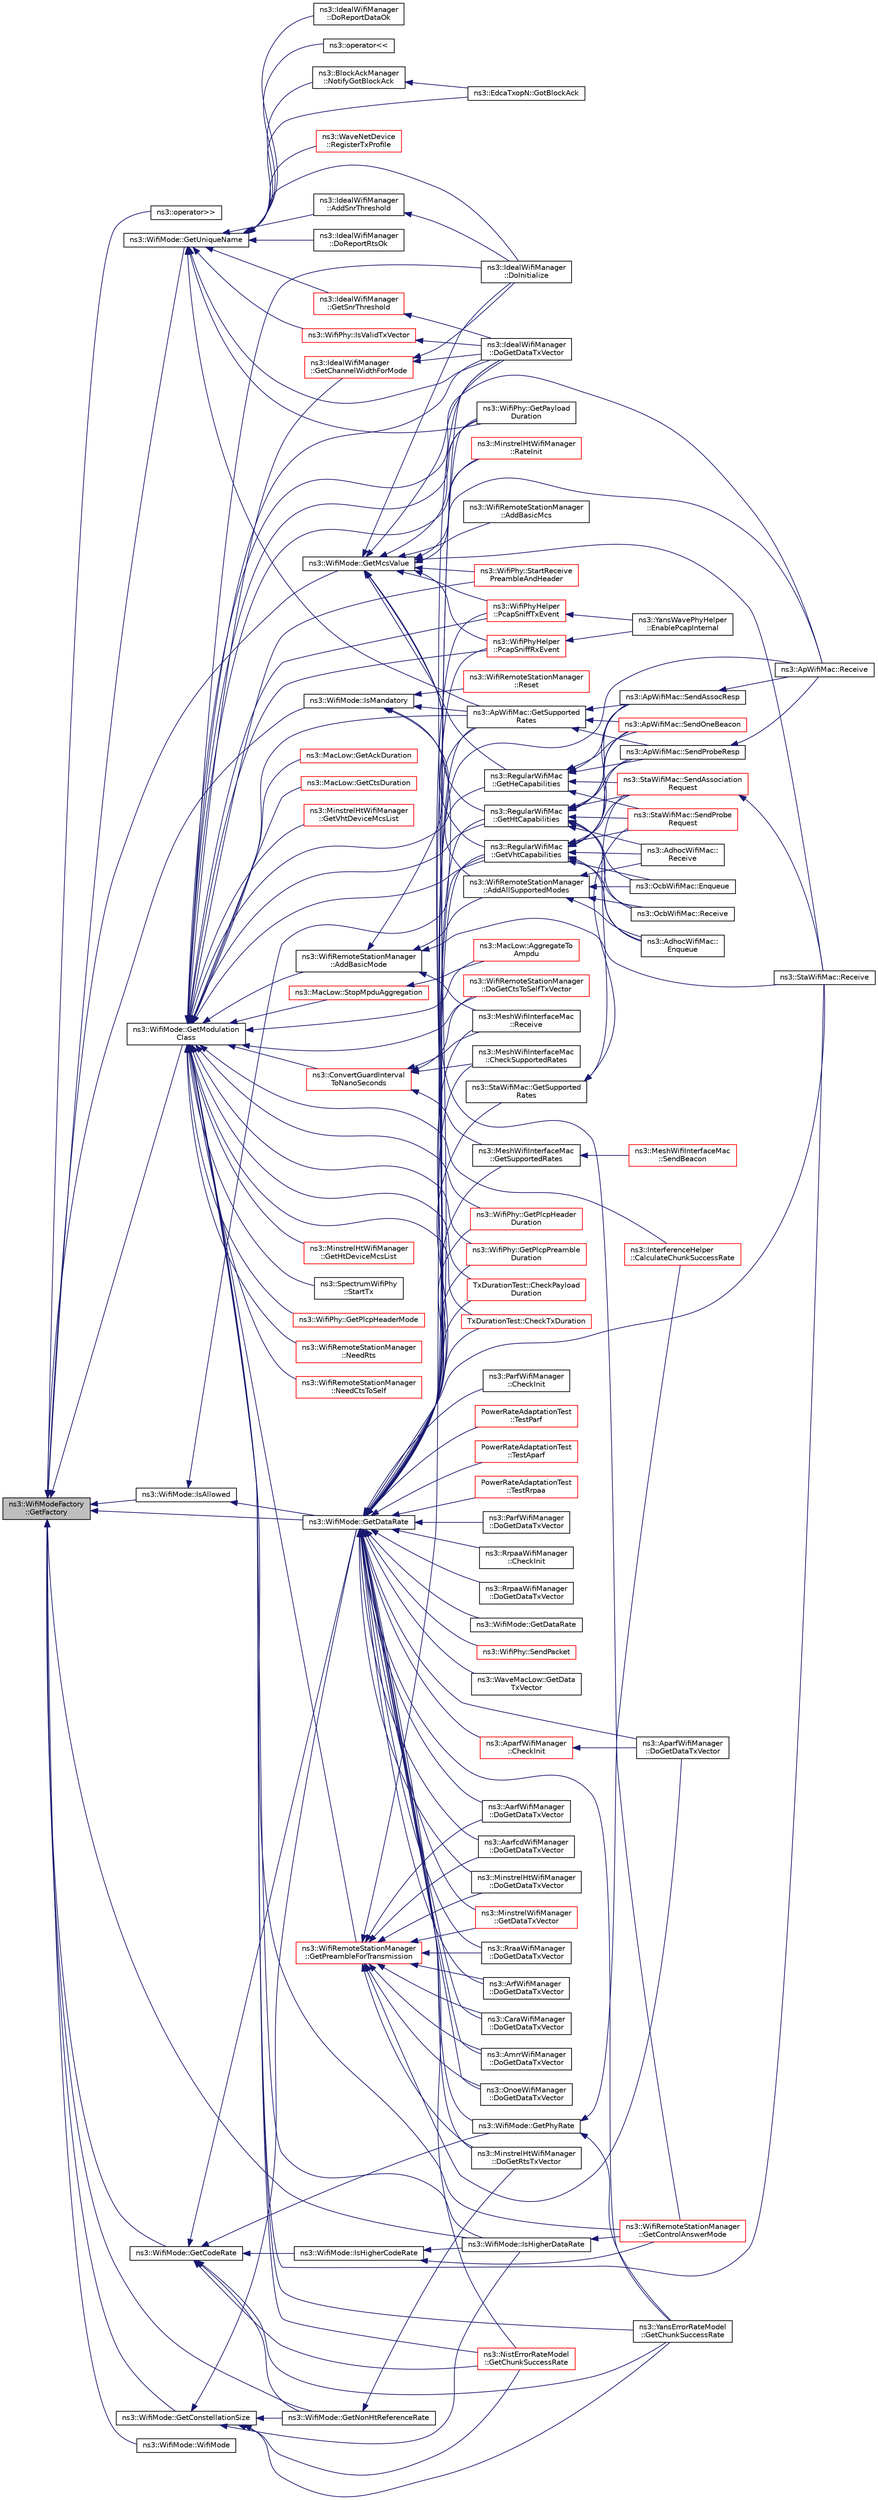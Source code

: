 digraph "ns3::WifiModeFactory::GetFactory"
{
  edge [fontname="Helvetica",fontsize="10",labelfontname="Helvetica",labelfontsize="10"];
  node [fontname="Helvetica",fontsize="10",shape=record];
  rankdir="LR";
  Node1 [label="ns3::WifiModeFactory\l::GetFactory",height=0.2,width=0.4,color="black", fillcolor="grey75", style="filled", fontcolor="black"];
  Node1 -> Node2 [dir="back",color="midnightblue",fontsize="10",style="solid"];
  Node2 [label="ns3::operator\>\>",height=0.2,width=0.4,color="black", fillcolor="white", style="filled",URL="$d7/d2e/namespacens3.html#ad5530945ff978ccc2497d99cd67e0588"];
  Node1 -> Node3 [dir="back",color="midnightblue",fontsize="10",style="solid"];
  Node3 [label="ns3::WifiMode::IsAllowed",height=0.2,width=0.4,color="black", fillcolor="white", style="filled",URL="$d5/d56/classns3_1_1WifiMode.html#a996eeb87ea67b483f0c1915780012e86"];
  Node3 -> Node4 [dir="back",color="midnightblue",fontsize="10",style="solid"];
  Node4 [label="ns3::RegularWifiMac\l::GetVhtCapabilities",height=0.2,width=0.4,color="black", fillcolor="white", style="filled",URL="$df/db9/classns3_1_1RegularWifiMac.html#ade487870f5663694d30a2dd6a7e614e8"];
  Node4 -> Node5 [dir="back",color="midnightblue",fontsize="10",style="solid"];
  Node5 [label="ns3::OcbWifiMac::Enqueue",height=0.2,width=0.4,color="black", fillcolor="white", style="filled",URL="$d0/dd1/classns3_1_1OcbWifiMac.html#a0e2d6d1c5841a46d5649a9b31cf9d51c"];
  Node4 -> Node6 [dir="back",color="midnightblue",fontsize="10",style="solid"];
  Node6 [label="ns3::OcbWifiMac::Receive",height=0.2,width=0.4,color="black", fillcolor="white", style="filled",URL="$d0/dd1/classns3_1_1OcbWifiMac.html#ad025b0fd981998bf3c527a9c4a719962"];
  Node4 -> Node7 [dir="back",color="midnightblue",fontsize="10",style="solid"];
  Node7 [label="ns3::AdhocWifiMac::\lEnqueue",height=0.2,width=0.4,color="black", fillcolor="white", style="filled",URL="$da/dec/classns3_1_1AdhocWifiMac.html#a743d39d87f61965d34d41292b0650b87"];
  Node4 -> Node8 [dir="back",color="midnightblue",fontsize="10",style="solid"];
  Node8 [label="ns3::AdhocWifiMac::\lReceive",height=0.2,width=0.4,color="black", fillcolor="white", style="filled",URL="$da/dec/classns3_1_1AdhocWifiMac.html#a5abc017d64f109b0599e9cc123cbfeb8"];
  Node4 -> Node9 [dir="back",color="midnightblue",fontsize="10",style="solid"];
  Node9 [label="ns3::ApWifiMac::SendProbeResp",height=0.2,width=0.4,color="black", fillcolor="white", style="filled",URL="$d0/d51/classns3_1_1ApWifiMac.html#a0a9fcbd87326c5c56644deb3504038df"];
  Node9 -> Node10 [dir="back",color="midnightblue",fontsize="10",style="solid"];
  Node10 [label="ns3::ApWifiMac::Receive",height=0.2,width=0.4,color="black", fillcolor="white", style="filled",URL="$d0/d51/classns3_1_1ApWifiMac.html#ab7e832f29bf91319e3ecdf0de7d5d598"];
  Node4 -> Node11 [dir="back",color="midnightblue",fontsize="10",style="solid"];
  Node11 [label="ns3::ApWifiMac::SendAssocResp",height=0.2,width=0.4,color="black", fillcolor="white", style="filled",URL="$d0/d51/classns3_1_1ApWifiMac.html#a0a36426da94f43b0a9136adf4e58f425"];
  Node11 -> Node10 [dir="back",color="midnightblue",fontsize="10",style="solid"];
  Node4 -> Node12 [dir="back",color="midnightblue",fontsize="10",style="solid"];
  Node12 [label="ns3::ApWifiMac::SendOneBeacon",height=0.2,width=0.4,color="red", fillcolor="white", style="filled",URL="$d0/d51/classns3_1_1ApWifiMac.html#a6c8cbc0fc95f3eaf4840d4ffcf78fac5"];
  Node4 -> Node13 [dir="back",color="midnightblue",fontsize="10",style="solid"];
  Node13 [label="ns3::StaWifiMac::SendProbe\lRequest",height=0.2,width=0.4,color="red", fillcolor="white", style="filled",URL="$de/dbf/classns3_1_1StaWifiMac.html#a2280584632094368d217112ceb2c4e44"];
  Node4 -> Node14 [dir="back",color="midnightblue",fontsize="10",style="solid"];
  Node14 [label="ns3::StaWifiMac::SendAssociation\lRequest",height=0.2,width=0.4,color="red", fillcolor="white", style="filled",URL="$de/dbf/classns3_1_1StaWifiMac.html#a2cc593da25f98afa856f249d02cb38e0"];
  Node14 -> Node15 [dir="back",color="midnightblue",fontsize="10",style="solid"];
  Node15 [label="ns3::StaWifiMac::Receive",height=0.2,width=0.4,color="black", fillcolor="white", style="filled",URL="$de/dbf/classns3_1_1StaWifiMac.html#ac11352c9502acc4b612224fc172c28f8"];
  Node3 -> Node16 [dir="back",color="midnightblue",fontsize="10",style="solid"];
  Node16 [label="ns3::WifiMode::GetDataRate",height=0.2,width=0.4,color="black", fillcolor="white", style="filled",URL="$d5/d56/classns3_1_1WifiMode.html#adcfbe150f69da720db23387f733b8a52"];
  Node16 -> Node17 [dir="back",color="midnightblue",fontsize="10",style="solid"];
  Node17 [label="ns3::MeshWifiInterfaceMac\l::GetSupportedRates",height=0.2,width=0.4,color="black", fillcolor="white", style="filled",URL="$d0/dd8/classns3_1_1MeshWifiInterfaceMac.html#a37557f1d320a7e81777212f4bad16839"];
  Node17 -> Node18 [dir="back",color="midnightblue",fontsize="10",style="solid"];
  Node18 [label="ns3::MeshWifiInterfaceMac\l::SendBeacon",height=0.2,width=0.4,color="red", fillcolor="white", style="filled",URL="$d0/dd8/classns3_1_1MeshWifiInterfaceMac.html#ad83362b1af946376ee349a8ea0c4d7ba",tooltip="Send beacon. "];
  Node16 -> Node19 [dir="back",color="midnightblue",fontsize="10",style="solid"];
  Node19 [label="ns3::MeshWifiInterfaceMac\l::CheckSupportedRates",height=0.2,width=0.4,color="black", fillcolor="white", style="filled",URL="$d0/dd8/classns3_1_1MeshWifiInterfaceMac.html#a2e9bcc69159f4845819b3d99e70083c5"];
  Node16 -> Node20 [dir="back",color="midnightblue",fontsize="10",style="solid"];
  Node20 [label="ns3::MeshWifiInterfaceMac\l::Receive",height=0.2,width=0.4,color="black", fillcolor="white", style="filled",URL="$d0/dd8/classns3_1_1MeshWifiInterfaceMac.html#a94acc69d8deb51faba4875f9df00b8c1",tooltip="Frame receive handler. "];
  Node16 -> Node21 [dir="back",color="midnightblue",fontsize="10",style="solid"];
  Node21 [label="ns3::WaveMacLow::GetData\lTxVector",height=0.2,width=0.4,color="black", fillcolor="white", style="filled",URL="$d8/da1/classns3_1_1WaveMacLow.html#a9f176c853a633679d23d71ac1d5aa908"];
  Node16 -> Node22 [dir="back",color="midnightblue",fontsize="10",style="solid"];
  Node22 [label="ns3::WifiPhyHelper\l::PcapSniffTxEvent",height=0.2,width=0.4,color="red", fillcolor="white", style="filled",URL="$d5/df8/classns3_1_1WifiPhyHelper.html#a24e075fa55e473c81f76a4178c0fcb25"];
  Node22 -> Node23 [dir="back",color="midnightblue",fontsize="10",style="solid"];
  Node23 [label="ns3::YansWavePhyHelper\l::EnablePcapInternal",height=0.2,width=0.4,color="black", fillcolor="white", style="filled",URL="$da/d63/classns3_1_1YansWavePhyHelper.html#a6bcc70f08dc2e44676089f334c4345b0",tooltip="Enable pcap output the indicated net device. "];
  Node16 -> Node24 [dir="back",color="midnightblue",fontsize="10",style="solid"];
  Node24 [label="ns3::WifiPhyHelper\l::PcapSniffRxEvent",height=0.2,width=0.4,color="red", fillcolor="white", style="filled",URL="$d5/df8/classns3_1_1WifiPhyHelper.html#ac5da2b1210868b0ae050e3adc54a9d2f"];
  Node24 -> Node23 [dir="back",color="midnightblue",fontsize="10",style="solid"];
  Node16 -> Node25 [dir="back",color="midnightblue",fontsize="10",style="solid"];
  Node25 [label="ns3::AarfWifiManager\l::DoGetDataTxVector",height=0.2,width=0.4,color="black", fillcolor="white", style="filled",URL="$d7/d63/classns3_1_1AarfWifiManager.html#a408d8be07102ba41125c839b01e8a7ee"];
  Node16 -> Node26 [dir="back",color="midnightblue",fontsize="10",style="solid"];
  Node26 [label="ns3::AarfcdWifiManager\l::DoGetDataTxVector",height=0.2,width=0.4,color="black", fillcolor="white", style="filled",URL="$de/d61/classns3_1_1AarfcdWifiManager.html#ab9bfc915e2a36ee071995eb0247b1599"];
  Node16 -> Node27 [dir="back",color="midnightblue",fontsize="10",style="solid"];
  Node27 [label="ns3::AmrrWifiManager\l::DoGetDataTxVector",height=0.2,width=0.4,color="black", fillcolor="white", style="filled",URL="$d1/d45/classns3_1_1AmrrWifiManager.html#ad18cc0aa1f6f6472e9e5ac2563b85e4c"];
  Node16 -> Node28 [dir="back",color="midnightblue",fontsize="10",style="solid"];
  Node28 [label="ns3::ApWifiMac::GetSupported\lRates",height=0.2,width=0.4,color="black", fillcolor="white", style="filled",URL="$d0/d51/classns3_1_1ApWifiMac.html#a3d1278fa6624859d50b4ed984125de30"];
  Node28 -> Node9 [dir="back",color="midnightblue",fontsize="10",style="solid"];
  Node28 -> Node11 [dir="back",color="midnightblue",fontsize="10",style="solid"];
  Node28 -> Node12 [dir="back",color="midnightblue",fontsize="10",style="solid"];
  Node16 -> Node10 [dir="back",color="midnightblue",fontsize="10",style="solid"];
  Node16 -> Node29 [dir="back",color="midnightblue",fontsize="10",style="solid"];
  Node29 [label="ns3::AparfWifiManager\l::CheckInit",height=0.2,width=0.4,color="red", fillcolor="white", style="filled",URL="$dc/d5c/classns3_1_1AparfWifiManager.html#a98a3fc4dfff3bcc1bc452dfed963576f"];
  Node29 -> Node30 [dir="back",color="midnightblue",fontsize="10",style="solid"];
  Node30 [label="ns3::AparfWifiManager\l::DoGetDataTxVector",height=0.2,width=0.4,color="black", fillcolor="white", style="filled",URL="$dc/d5c/classns3_1_1AparfWifiManager.html#a9be0935377c6c6052cc12407d17dafbd"];
  Node16 -> Node30 [dir="back",color="midnightblue",fontsize="10",style="solid"];
  Node16 -> Node31 [dir="back",color="midnightblue",fontsize="10",style="solid"];
  Node31 [label="ns3::ArfWifiManager\l::DoGetDataTxVector",height=0.2,width=0.4,color="black", fillcolor="white", style="filled",URL="$d8/d72/classns3_1_1ArfWifiManager.html#a6bd79d80cbb7f743aa1bece1e5c24584"];
  Node16 -> Node32 [dir="back",color="midnightblue",fontsize="10",style="solid"];
  Node32 [label="ns3::CaraWifiManager\l::DoGetDataTxVector",height=0.2,width=0.4,color="black", fillcolor="white", style="filled",URL="$d8/d78/classns3_1_1CaraWifiManager.html#a948e474fbc8dd16211dc6f6fcb6ef496"];
  Node16 -> Node33 [dir="back",color="midnightblue",fontsize="10",style="solid"];
  Node33 [label="ns3::IdealWifiManager\l::DoGetDataTxVector",height=0.2,width=0.4,color="black", fillcolor="white", style="filled",URL="$de/d5e/classns3_1_1IdealWifiManager.html#a2e7570eb1f5cbef1067cfb714e94218e"];
  Node16 -> Node34 [dir="back",color="midnightblue",fontsize="10",style="solid"];
  Node34 [label="ns3::MinstrelHtWifiManager\l::DoGetDataTxVector",height=0.2,width=0.4,color="black", fillcolor="white", style="filled",URL="$dd/d09/classns3_1_1MinstrelHtWifiManager.html#abc2436c9c8dabb7c78907f478e1bb8c7"];
  Node16 -> Node35 [dir="back",color="midnightblue",fontsize="10",style="solid"];
  Node35 [label="ns3::MinstrelHtWifiManager\l::DoGetRtsTxVector",height=0.2,width=0.4,color="black", fillcolor="white", style="filled",URL="$dd/d09/classns3_1_1MinstrelHtWifiManager.html#a8628d42b27a3bf5cbbd4ea0ec2a79307"];
  Node16 -> Node36 [dir="back",color="midnightblue",fontsize="10",style="solid"];
  Node36 [label="ns3::MinstrelWifiManager\l::GetDataTxVector",height=0.2,width=0.4,color="red", fillcolor="white", style="filled",URL="$dd/d45/classns3_1_1MinstrelWifiManager.html#afc42d002709fb4334ae5b164bfa07aa8"];
  Node16 -> Node37 [dir="back",color="midnightblue",fontsize="10",style="solid"];
  Node37 [label="ns3::NistErrorRateModel\l::GetChunkSuccessRate",height=0.2,width=0.4,color="red", fillcolor="white", style="filled",URL="$da/d01/classns3_1_1NistErrorRateModel.html#a2316a2c287485d7cc81198c90b246bc0"];
  Node16 -> Node38 [dir="back",color="midnightblue",fontsize="10",style="solid"];
  Node38 [label="ns3::OnoeWifiManager\l::DoGetDataTxVector",height=0.2,width=0.4,color="black", fillcolor="white", style="filled",URL="$d9/d36/classns3_1_1OnoeWifiManager.html#a58c4d341696639d4b0ea618275461da4"];
  Node16 -> Node39 [dir="back",color="midnightblue",fontsize="10",style="solid"];
  Node39 [label="ns3::ParfWifiManager\l::CheckInit",height=0.2,width=0.4,color="black", fillcolor="white", style="filled",URL="$d0/ddc/classns3_1_1ParfWifiManager.html#a2a7ea7d1accf1ce9056c91929db2e7eb"];
  Node16 -> Node40 [dir="back",color="midnightblue",fontsize="10",style="solid"];
  Node40 [label="ns3::ParfWifiManager\l::DoGetDataTxVector",height=0.2,width=0.4,color="black", fillcolor="white", style="filled",URL="$d0/ddc/classns3_1_1ParfWifiManager.html#a5a7cc006d12987077a3afc4edd76da86"];
  Node16 -> Node41 [dir="back",color="midnightblue",fontsize="10",style="solid"];
  Node41 [label="ns3::RegularWifiMac\l::GetHtCapabilities",height=0.2,width=0.4,color="black", fillcolor="white", style="filled",URL="$df/db9/classns3_1_1RegularWifiMac.html#ae2b0a52735a938a0f1ca233397ae2185"];
  Node41 -> Node5 [dir="back",color="midnightblue",fontsize="10",style="solid"];
  Node41 -> Node6 [dir="back",color="midnightblue",fontsize="10",style="solid"];
  Node41 -> Node7 [dir="back",color="midnightblue",fontsize="10",style="solid"];
  Node41 -> Node8 [dir="back",color="midnightblue",fontsize="10",style="solid"];
  Node41 -> Node9 [dir="back",color="midnightblue",fontsize="10",style="solid"];
  Node41 -> Node11 [dir="back",color="midnightblue",fontsize="10",style="solid"];
  Node41 -> Node12 [dir="back",color="midnightblue",fontsize="10",style="solid"];
  Node41 -> Node13 [dir="back",color="midnightblue",fontsize="10",style="solid"];
  Node41 -> Node14 [dir="back",color="midnightblue",fontsize="10",style="solid"];
  Node16 -> Node4 [dir="back",color="midnightblue",fontsize="10",style="solid"];
  Node16 -> Node42 [dir="back",color="midnightblue",fontsize="10",style="solid"];
  Node42 [label="ns3::RraaWifiManager\l::DoGetDataTxVector",height=0.2,width=0.4,color="black", fillcolor="white", style="filled",URL="$d4/dca/classns3_1_1RraaWifiManager.html#acc7f56a51e22431479e1d534ad7ece84"];
  Node16 -> Node43 [dir="back",color="midnightblue",fontsize="10",style="solid"];
  Node43 [label="ns3::RrpaaWifiManager\l::CheckInit",height=0.2,width=0.4,color="black", fillcolor="white", style="filled",URL="$d3/de6/classns3_1_1RrpaaWifiManager.html#a37fd1f9711566d9def5f31c966a89bb5"];
  Node16 -> Node44 [dir="back",color="midnightblue",fontsize="10",style="solid"];
  Node44 [label="ns3::RrpaaWifiManager\l::DoGetDataTxVector",height=0.2,width=0.4,color="black", fillcolor="white", style="filled",URL="$d3/de6/classns3_1_1RrpaaWifiManager.html#add26dac79b43d5c0114ba30e8cb29a9e"];
  Node16 -> Node15 [dir="back",color="midnightblue",fontsize="10",style="solid"];
  Node16 -> Node45 [dir="back",color="midnightblue",fontsize="10",style="solid"];
  Node45 [label="ns3::StaWifiMac::GetSupported\lRates",height=0.2,width=0.4,color="black", fillcolor="white", style="filled",URL="$de/dbf/classns3_1_1StaWifiMac.html#abe67dfa143223ed5237c4083bb474883"];
  Node45 -> Node13 [dir="back",color="midnightblue",fontsize="10",style="solid"];
  Node45 -> Node14 [dir="back",color="midnightblue",fontsize="10",style="solid"];
  Node16 -> Node46 [dir="back",color="midnightblue",fontsize="10",style="solid"];
  Node46 [label="ns3::WifiMode::GetPhyRate",height=0.2,width=0.4,color="black", fillcolor="white", style="filled",URL="$d5/d56/classns3_1_1WifiMode.html#aadbe7aaee8542a7e9b79a64f6960cde6"];
  Node46 -> Node47 [dir="back",color="midnightblue",fontsize="10",style="solid"];
  Node47 [label="ns3::InterferenceHelper\l::CalculateChunkSuccessRate",height=0.2,width=0.4,color="red", fillcolor="white", style="filled",URL="$dc/d0f/classns3_1_1InterferenceHelper.html#ab1c34c3f7ecef1e37ec778c0cf0e9cef"];
  Node46 -> Node48 [dir="back",color="midnightblue",fontsize="10",style="solid"];
  Node48 [label="ns3::YansErrorRateModel\l::GetChunkSuccessRate",height=0.2,width=0.4,color="black", fillcolor="white", style="filled",URL="$d2/dc1/classns3_1_1YansErrorRateModel.html#a9ee90c83f09b4a0a6d53e4df536beee1"];
  Node16 -> Node49 [dir="back",color="midnightblue",fontsize="10",style="solid"];
  Node49 [label="ns3::WifiMode::GetDataRate",height=0.2,width=0.4,color="black", fillcolor="white", style="filled",URL="$d5/d56/classns3_1_1WifiMode.html#a00239449d2103610d8bd06d60e33806f"];
  Node16 -> Node50 [dir="back",color="midnightblue",fontsize="10",style="solid"];
  Node50 [label="ns3::WifiPhy::GetPlcpHeader\lDuration",height=0.2,width=0.4,color="red", fillcolor="white", style="filled",URL="$d6/d5a/classns3_1_1WifiPhy.html#a0f9cfd8f26cb52a1e205391064ceb6ea"];
  Node16 -> Node51 [dir="back",color="midnightblue",fontsize="10",style="solid"];
  Node51 [label="ns3::WifiPhy::GetPlcpPreamble\lDuration",height=0.2,width=0.4,color="red", fillcolor="white", style="filled",URL="$d6/d5a/classns3_1_1WifiPhy.html#a46ecb9d93cc8b2085b70f3e0776cbd6f"];
  Node16 -> Node52 [dir="back",color="midnightblue",fontsize="10",style="solid"];
  Node52 [label="ns3::WifiPhy::GetPayload\lDuration",height=0.2,width=0.4,color="black", fillcolor="white", style="filled",URL="$d6/d5a/classns3_1_1WifiPhy.html#a7573ab7a26df41afb80a8c285cf290ee"];
  Node16 -> Node53 [dir="back",color="midnightblue",fontsize="10",style="solid"];
  Node53 [label="ns3::WifiPhy::SendPacket",height=0.2,width=0.4,color="red", fillcolor="white", style="filled",URL="$d6/d5a/classns3_1_1WifiPhy.html#a4caf22eb334a9caca21ec37d90a74ce2"];
  Node16 -> Node48 [dir="back",color="midnightblue",fontsize="10",style="solid"];
  Node16 -> Node54 [dir="back",color="midnightblue",fontsize="10",style="solid"];
  Node54 [label="PowerRateAdaptationTest\l::TestParf",height=0.2,width=0.4,color="red", fillcolor="white", style="filled",URL="$dd/d2b/classPowerRateAdaptationTest.html#a06db52c180644f3b961de054c41f2115",tooltip="Test parf function. "];
  Node16 -> Node55 [dir="back",color="midnightblue",fontsize="10",style="solid"];
  Node55 [label="PowerRateAdaptationTest\l::TestAparf",height=0.2,width=0.4,color="red", fillcolor="white", style="filled",URL="$dd/d2b/classPowerRateAdaptationTest.html#a3c3954526cb787125fea4c50cfe76174",tooltip="Test aparf function. "];
  Node16 -> Node56 [dir="back",color="midnightblue",fontsize="10",style="solid"];
  Node56 [label="PowerRateAdaptationTest\l::TestRrpaa",height=0.2,width=0.4,color="red", fillcolor="white", style="filled",URL="$dd/d2b/classPowerRateAdaptationTest.html#af0e5f044ed9bdf20dc203926ff8677b4",tooltip="Test rrpaa function. "];
  Node16 -> Node57 [dir="back",color="midnightblue",fontsize="10",style="solid"];
  Node57 [label="TxDurationTest::CheckPayload\lDuration",height=0.2,width=0.4,color="red", fillcolor="white", style="filled",URL="$db/d12/classTxDurationTest.html#a3b56291189e8cfa83d41503d7fbd6d6c"];
  Node16 -> Node58 [dir="back",color="midnightblue",fontsize="10",style="solid"];
  Node58 [label="TxDurationTest::CheckTxDuration",height=0.2,width=0.4,color="red", fillcolor="white", style="filled",URL="$db/d12/classTxDurationTest.html#ac86b852957ecf1a1bed4f4e48debb30e"];
  Node1 -> Node16 [dir="back",color="midnightblue",fontsize="10",style="solid"];
  Node1 -> Node59 [dir="back",color="midnightblue",fontsize="10",style="solid"];
  Node59 [label="ns3::WifiMode::GetCodeRate",height=0.2,width=0.4,color="black", fillcolor="white", style="filled",URL="$d5/d56/classns3_1_1WifiMode.html#a41fcb1abd2aa488145f2f43ca9ba8e1d"];
  Node59 -> Node37 [dir="back",color="midnightblue",fontsize="10",style="solid"];
  Node59 -> Node46 [dir="back",color="midnightblue",fontsize="10",style="solid"];
  Node59 -> Node16 [dir="back",color="midnightblue",fontsize="10",style="solid"];
  Node59 -> Node60 [dir="back",color="midnightblue",fontsize="10",style="solid"];
  Node60 [label="ns3::WifiMode::GetNonHtReferenceRate",height=0.2,width=0.4,color="black", fillcolor="white", style="filled",URL="$d5/d56/classns3_1_1WifiMode.html#a424b3e62606d8275a24fe442ab522ea4"];
  Node60 -> Node35 [dir="back",color="midnightblue",fontsize="10",style="solid"];
  Node59 -> Node61 [dir="back",color="midnightblue",fontsize="10",style="solid"];
  Node61 [label="ns3::WifiMode::IsHigherCodeRate",height=0.2,width=0.4,color="black", fillcolor="white", style="filled",URL="$d5/d56/classns3_1_1WifiMode.html#a9b1d07970b6b01f262f67bc2f6fcd053"];
  Node61 -> Node62 [dir="back",color="midnightblue",fontsize="10",style="solid"];
  Node62 [label="ns3::WifiMode::IsHigherDataRate",height=0.2,width=0.4,color="black", fillcolor="white", style="filled",URL="$d5/d56/classns3_1_1WifiMode.html#afb7bad5cc1fb523bd3ac0e0d2f25b5ae"];
  Node62 -> Node63 [dir="back",color="midnightblue",fontsize="10",style="solid"];
  Node63 [label="ns3::WifiRemoteStationManager\l::GetControlAnswerMode",height=0.2,width=0.4,color="red", fillcolor="white", style="filled",URL="$d6/d65/classns3_1_1WifiRemoteStationManager.html#aa39d276e0171076b7ebc98b5cb8b0947"];
  Node61 -> Node63 [dir="back",color="midnightblue",fontsize="10",style="solid"];
  Node59 -> Node48 [dir="back",color="midnightblue",fontsize="10",style="solid"];
  Node1 -> Node64 [dir="back",color="midnightblue",fontsize="10",style="solid"];
  Node64 [label="ns3::WifiMode::GetConstellationSize",height=0.2,width=0.4,color="black", fillcolor="white", style="filled",URL="$d5/d56/classns3_1_1WifiMode.html#a28bbc436203fd3332da6cc61909af8f1"];
  Node64 -> Node37 [dir="back",color="midnightblue",fontsize="10",style="solid"];
  Node64 -> Node16 [dir="back",color="midnightblue",fontsize="10",style="solid"];
  Node64 -> Node60 [dir="back",color="midnightblue",fontsize="10",style="solid"];
  Node64 -> Node62 [dir="back",color="midnightblue",fontsize="10",style="solid"];
  Node64 -> Node48 [dir="back",color="midnightblue",fontsize="10",style="solid"];
  Node1 -> Node65 [dir="back",color="midnightblue",fontsize="10",style="solid"];
  Node65 [label="ns3::WifiMode::GetUniqueName",height=0.2,width=0.4,color="black", fillcolor="white", style="filled",URL="$d5/d56/classns3_1_1WifiMode.html#a18e0a33034f484d3ca8c0497d3ea1dc7"];
  Node65 -> Node66 [dir="back",color="midnightblue",fontsize="10",style="solid"];
  Node66 [label="ns3::WaveNetDevice\l::RegisterTxProfile",height=0.2,width=0.4,color="red", fillcolor="white", style="filled",URL="$d4/d1c/classns3_1_1WaveNetDevice.html#a9c79e073964d5d94bd6bf6facc7aad9b"];
  Node65 -> Node28 [dir="back",color="midnightblue",fontsize="10",style="solid"];
  Node65 -> Node67 [dir="back",color="midnightblue",fontsize="10",style="solid"];
  Node67 [label="ns3::BlockAckManager\l::NotifyGotBlockAck",height=0.2,width=0.4,color="black", fillcolor="white", style="filled",URL="$d5/dec/classns3_1_1BlockAckManager.html#a9b24f21a11eb094fa683943b7fc3c747"];
  Node67 -> Node68 [dir="back",color="midnightblue",fontsize="10",style="solid"];
  Node68 [label="ns3::EdcaTxopN::GotBlockAck",height=0.2,width=0.4,color="black", fillcolor="white", style="filled",URL="$dc/db8/classns3_1_1EdcaTxopN.html#a36c24d5a9717893466eaadda6bd66cc5"];
  Node65 -> Node68 [dir="back",color="midnightblue",fontsize="10",style="solid"];
  Node65 -> Node69 [dir="back",color="midnightblue",fontsize="10",style="solid"];
  Node69 [label="ns3::IdealWifiManager\l::DoInitialize",height=0.2,width=0.4,color="black", fillcolor="white", style="filled",URL="$de/d5e/classns3_1_1IdealWifiManager.html#a678947f49366ca1734b6299b667845da"];
  Node65 -> Node70 [dir="back",color="midnightblue",fontsize="10",style="solid"];
  Node70 [label="ns3::IdealWifiManager\l::GetSnrThreshold",height=0.2,width=0.4,color="red", fillcolor="white", style="filled",URL="$de/d5e/classns3_1_1IdealWifiManager.html#a4712a1357ab7ba3f2aba5b183cd18f6a"];
  Node70 -> Node33 [dir="back",color="midnightblue",fontsize="10",style="solid"];
  Node65 -> Node71 [dir="back",color="midnightblue",fontsize="10",style="solid"];
  Node71 [label="ns3::IdealWifiManager\l::AddSnrThreshold",height=0.2,width=0.4,color="black", fillcolor="white", style="filled",URL="$de/d5e/classns3_1_1IdealWifiManager.html#a07b8198f3c1f258c46af76a3ffe746a7"];
  Node71 -> Node69 [dir="back",color="midnightblue",fontsize="10",style="solid"];
  Node65 -> Node72 [dir="back",color="midnightblue",fontsize="10",style="solid"];
  Node72 [label="ns3::IdealWifiManager\l::DoReportRtsOk",height=0.2,width=0.4,color="black", fillcolor="white", style="filled",URL="$de/d5e/classns3_1_1IdealWifiManager.html#a3baa107493052456308092dd737f94a0"];
  Node65 -> Node73 [dir="back",color="midnightblue",fontsize="10",style="solid"];
  Node73 [label="ns3::IdealWifiManager\l::DoReportDataOk",height=0.2,width=0.4,color="black", fillcolor="white", style="filled",URL="$de/d5e/classns3_1_1IdealWifiManager.html#a80a9c2d8cda6728bc2ae4a12096a33c1"];
  Node65 -> Node33 [dir="back",color="midnightblue",fontsize="10",style="solid"];
  Node65 -> Node74 [dir="back",color="midnightblue",fontsize="10",style="solid"];
  Node74 [label="ns3::operator\<\<",height=0.2,width=0.4,color="black", fillcolor="white", style="filled",URL="$d7/d2e/namespacens3.html#a57863964b1cdf873dff3b24df1f0c04b"];
  Node65 -> Node52 [dir="back",color="midnightblue",fontsize="10",style="solid"];
  Node65 -> Node75 [dir="back",color="midnightblue",fontsize="10",style="solid"];
  Node75 [label="ns3::WifiPhy::IsValidTxVector",height=0.2,width=0.4,color="red", fillcolor="white", style="filled",URL="$d6/d5a/classns3_1_1WifiPhy.html#a2df962f7fd9468b514ea16d5fbed97f6"];
  Node75 -> Node33 [dir="back",color="midnightblue",fontsize="10",style="solid"];
  Node1 -> Node76 [dir="back",color="midnightblue",fontsize="10",style="solid"];
  Node76 [label="ns3::WifiMode::IsMandatory",height=0.2,width=0.4,color="black", fillcolor="white", style="filled",URL="$d5/d56/classns3_1_1WifiMode.html#ad7db9c41e193eb656c8dc66ec68cf0d0"];
  Node76 -> Node28 [dir="back",color="midnightblue",fontsize="10",style="solid"];
  Node76 -> Node77 [dir="back",color="midnightblue",fontsize="10",style="solid"];
  Node77 [label="ns3::WifiRemoteStationManager\l::AddAllSupportedModes",height=0.2,width=0.4,color="black", fillcolor="white", style="filled",URL="$d6/d65/classns3_1_1WifiRemoteStationManager.html#a4820bca619f254af7ff3ea2990563dbe"];
  Node77 -> Node5 [dir="back",color="midnightblue",fontsize="10",style="solid"];
  Node77 -> Node6 [dir="back",color="midnightblue",fontsize="10",style="solid"];
  Node77 -> Node7 [dir="back",color="midnightblue",fontsize="10",style="solid"];
  Node77 -> Node8 [dir="back",color="midnightblue",fontsize="10",style="solid"];
  Node76 -> Node63 [dir="back",color="midnightblue",fontsize="10",style="solid"];
  Node76 -> Node78 [dir="back",color="midnightblue",fontsize="10",style="solid"];
  Node78 [label="ns3::WifiRemoteStationManager\l::Reset",height=0.2,width=0.4,color="red", fillcolor="white", style="filled",URL="$d6/d65/classns3_1_1WifiRemoteStationManager.html#aced390304611226a99f37dcfefd45f33"];
  Node1 -> Node79 [dir="back",color="midnightblue",fontsize="10",style="solid"];
  Node79 [label="ns3::WifiMode::GetMcsValue",height=0.2,width=0.4,color="black", fillcolor="white", style="filled",URL="$d5/d56/classns3_1_1WifiMode.html#acd40f9e0edfc1e2c4462bd016a08f160"];
  Node79 -> Node22 [dir="back",color="midnightblue",fontsize="10",style="solid"];
  Node79 -> Node24 [dir="back",color="midnightblue",fontsize="10",style="solid"];
  Node79 -> Node10 [dir="back",color="midnightblue",fontsize="10",style="solid"];
  Node79 -> Node69 [dir="back",color="midnightblue",fontsize="10",style="solid"];
  Node79 -> Node33 [dir="back",color="midnightblue",fontsize="10",style="solid"];
  Node79 -> Node80 [dir="back",color="midnightblue",fontsize="10",style="solid"];
  Node80 [label="ns3::MinstrelHtWifiManager\l::RateInit",height=0.2,width=0.4,color="red", fillcolor="white", style="filled",URL="$dd/d09/classns3_1_1MinstrelHtWifiManager.html#a3b59b889db624539c6d5af89fa5e9f74"];
  Node79 -> Node41 [dir="back",color="midnightblue",fontsize="10",style="solid"];
  Node79 -> Node4 [dir="back",color="midnightblue",fontsize="10",style="solid"];
  Node79 -> Node81 [dir="back",color="midnightblue",fontsize="10",style="solid"];
  Node81 [label="ns3::RegularWifiMac\l::GetHeCapabilities",height=0.2,width=0.4,color="black", fillcolor="white", style="filled",URL="$df/db9/classns3_1_1RegularWifiMac.html#aea22761a20fdff9f6c1a9acc49d63700"];
  Node81 -> Node9 [dir="back",color="midnightblue",fontsize="10",style="solid"];
  Node81 -> Node11 [dir="back",color="midnightblue",fontsize="10",style="solid"];
  Node81 -> Node12 [dir="back",color="midnightblue",fontsize="10",style="solid"];
  Node81 -> Node13 [dir="back",color="midnightblue",fontsize="10",style="solid"];
  Node81 -> Node14 [dir="back",color="midnightblue",fontsize="10",style="solid"];
  Node79 -> Node15 [dir="back",color="midnightblue",fontsize="10",style="solid"];
  Node79 -> Node52 [dir="back",color="midnightblue",fontsize="10",style="solid"];
  Node79 -> Node82 [dir="back",color="midnightblue",fontsize="10",style="solid"];
  Node82 [label="ns3::WifiPhy::StartReceive\lPreambleAndHeader",height=0.2,width=0.4,color="red", fillcolor="white", style="filled",URL="$d6/d5a/classns3_1_1WifiPhy.html#a3a6e284a02ba090313098f1713a579e4"];
  Node79 -> Node83 [dir="back",color="midnightblue",fontsize="10",style="solid"];
  Node83 [label="ns3::WifiRemoteStationManager\l::AddBasicMcs",height=0.2,width=0.4,color="black", fillcolor="white", style="filled",URL="$d6/d65/classns3_1_1WifiRemoteStationManager.html#a6902286b2f6e4b0f269520357d92bace"];
  Node1 -> Node84 [dir="back",color="midnightblue",fontsize="10",style="solid"];
  Node84 [label="ns3::WifiMode::GetModulation\lClass",height=0.2,width=0.4,color="black", fillcolor="white", style="filled",URL="$d5/d56/classns3_1_1WifiMode.html#a7941cd2a0bc8d2ba68ba6a12c7e2c42a"];
  Node84 -> Node22 [dir="back",color="midnightblue",fontsize="10",style="solid"];
  Node84 -> Node24 [dir="back",color="midnightblue",fontsize="10",style="solid"];
  Node84 -> Node28 [dir="back",color="midnightblue",fontsize="10",style="solid"];
  Node84 -> Node10 [dir="back",color="midnightblue",fontsize="10",style="solid"];
  Node84 -> Node85 [dir="back",color="midnightblue",fontsize="10",style="solid"];
  Node85 [label="ns3::IdealWifiManager\l::GetChannelWidthForMode",height=0.2,width=0.4,color="red", fillcolor="white", style="filled",URL="$de/d5e/classns3_1_1IdealWifiManager.html#a02a51cef1d20b348546c8dc21537e565"];
  Node85 -> Node69 [dir="back",color="midnightblue",fontsize="10",style="solid"];
  Node85 -> Node33 [dir="back",color="midnightblue",fontsize="10",style="solid"];
  Node84 -> Node69 [dir="back",color="midnightblue",fontsize="10",style="solid"];
  Node84 -> Node33 [dir="back",color="midnightblue",fontsize="10",style="solid"];
  Node84 -> Node47 [dir="back",color="midnightblue",fontsize="10",style="solid"];
  Node84 -> Node86 [dir="back",color="midnightblue",fontsize="10",style="solid"];
  Node86 [label="ns3::MacLow::GetAckDuration",height=0.2,width=0.4,color="red", fillcolor="white", style="filled",URL="$d3/da6/classns3_1_1MacLow.html#afb6684c2fedc5d0595a80b0f6e959065"];
  Node84 -> Node87 [dir="back",color="midnightblue",fontsize="10",style="solid"];
  Node87 [label="ns3::MacLow::GetCtsDuration",height=0.2,width=0.4,color="red", fillcolor="white", style="filled",URL="$d3/da6/classns3_1_1MacLow.html#a51008d8954b33afd5ec805cda1a3c297"];
  Node84 -> Node88 [dir="back",color="midnightblue",fontsize="10",style="solid"];
  Node88 [label="ns3::MacLow::StopMpduAggregation",height=0.2,width=0.4,color="red", fillcolor="white", style="filled",URL="$d3/da6/classns3_1_1MacLow.html#aead5c738f9be3650b2b55a1a307029db"];
  Node88 -> Node89 [dir="back",color="midnightblue",fontsize="10",style="solid"];
  Node89 [label="ns3::MacLow::AggregateTo\lAmpdu",height=0.2,width=0.4,color="red", fillcolor="white", style="filled",URL="$d3/da6/classns3_1_1MacLow.html#a10d347ccf6a1e3868ee1470767ed38a6"];
  Node84 -> Node89 [dir="back",color="midnightblue",fontsize="10",style="solid"];
  Node84 -> Node80 [dir="back",color="midnightblue",fontsize="10",style="solid"];
  Node84 -> Node90 [dir="back",color="midnightblue",fontsize="10",style="solid"];
  Node90 [label="ns3::MinstrelHtWifiManager\l::GetVhtDeviceMcsList",height=0.2,width=0.4,color="red", fillcolor="white", style="filled",URL="$dd/d09/classns3_1_1MinstrelHtWifiManager.html#aa3f58bf72c4fe7dd962ce0e99ba211a7",tooltip="Returns a list of only the VHT MCS supported by the device. "];
  Node84 -> Node91 [dir="back",color="midnightblue",fontsize="10",style="solid"];
  Node91 [label="ns3::MinstrelHtWifiManager\l::GetHtDeviceMcsList",height=0.2,width=0.4,color="red", fillcolor="white", style="filled",URL="$dd/d09/classns3_1_1MinstrelHtWifiManager.html#a51b40cdb077737e007f1c767c11d1424",tooltip="Returns a list of only the HT MCS supported by the device. "];
  Node84 -> Node37 [dir="back",color="midnightblue",fontsize="10",style="solid"];
  Node84 -> Node41 [dir="back",color="midnightblue",fontsize="10",style="solid"];
  Node84 -> Node4 [dir="back",color="midnightblue",fontsize="10",style="solid"];
  Node84 -> Node81 [dir="back",color="midnightblue",fontsize="10",style="solid"];
  Node84 -> Node92 [dir="back",color="midnightblue",fontsize="10",style="solid"];
  Node92 [label="ns3::SpectrumWifiPhy\l::StartTx",height=0.2,width=0.4,color="black", fillcolor="white", style="filled",URL="$d6/d39/classns3_1_1SpectrumWifiPhy.html#ae0e6d5affdd06543c8fcfed2959e438a"];
  Node84 -> Node15 [dir="back",color="midnightblue",fontsize="10",style="solid"];
  Node84 -> Node62 [dir="back",color="midnightblue",fontsize="10",style="solid"];
  Node84 -> Node93 [dir="back",color="midnightblue",fontsize="10",style="solid"];
  Node93 [label="ns3::WifiPhy::GetPlcpHeaderMode",height=0.2,width=0.4,color="red", fillcolor="white", style="filled",URL="$d6/d5a/classns3_1_1WifiPhy.html#ac6b531ab3bc66265bd2eb8b627ff60f7"];
  Node84 -> Node50 [dir="back",color="midnightblue",fontsize="10",style="solid"];
  Node84 -> Node51 [dir="back",color="midnightblue",fontsize="10",style="solid"];
  Node84 -> Node52 [dir="back",color="midnightblue",fontsize="10",style="solid"];
  Node84 -> Node82 [dir="back",color="midnightblue",fontsize="10",style="solid"];
  Node84 -> Node94 [dir="back",color="midnightblue",fontsize="10",style="solid"];
  Node94 [label="ns3::WifiRemoteStationManager\l::DoGetCtsToSelfTxVector",height=0.2,width=0.4,color="red", fillcolor="white", style="filled",URL="$d6/d65/classns3_1_1WifiRemoteStationManager.html#aa8b7470c26610407756a92a5fcb4bf4b"];
  Node84 -> Node95 [dir="back",color="midnightblue",fontsize="10",style="solid"];
  Node95 [label="ns3::WifiRemoteStationManager\l::NeedRts",height=0.2,width=0.4,color="red", fillcolor="white", style="filled",URL="$d6/d65/classns3_1_1WifiRemoteStationManager.html#a1552c041e2344e355e9a28859054db27"];
  Node84 -> Node96 [dir="back",color="midnightblue",fontsize="10",style="solid"];
  Node96 [label="ns3::WifiRemoteStationManager\l::NeedCtsToSelf",height=0.2,width=0.4,color="red", fillcolor="white", style="filled",URL="$d6/d65/classns3_1_1WifiRemoteStationManager.html#aa3179e61b1a06ff2d0cb0bdbc518e5a2"];
  Node84 -> Node63 [dir="back",color="midnightblue",fontsize="10",style="solid"];
  Node84 -> Node97 [dir="back",color="midnightblue",fontsize="10",style="solid"];
  Node97 [label="ns3::WifiRemoteStationManager\l::AddBasicMode",height=0.2,width=0.4,color="black", fillcolor="white", style="filled",URL="$d6/d65/classns3_1_1WifiRemoteStationManager.html#a169339a6312b10580cb6a940228833f0"];
  Node97 -> Node20 [dir="back",color="midnightblue",fontsize="10",style="solid"];
  Node97 -> Node28 [dir="back",color="midnightblue",fontsize="10",style="solid"];
  Node97 -> Node15 [dir="back",color="midnightblue",fontsize="10",style="solid"];
  Node97 -> Node77 [dir="back",color="midnightblue",fontsize="10",style="solid"];
  Node84 -> Node98 [dir="back",color="midnightblue",fontsize="10",style="solid"];
  Node98 [label="ns3::WifiRemoteStationManager\l::GetPreambleForTransmission",height=0.2,width=0.4,color="red", fillcolor="white", style="filled",URL="$d6/d65/classns3_1_1WifiRemoteStationManager.html#a0f44967cbd7488baada4802ebc642110"];
  Node98 -> Node25 [dir="back",color="midnightblue",fontsize="10",style="solid"];
  Node98 -> Node26 [dir="back",color="midnightblue",fontsize="10",style="solid"];
  Node98 -> Node27 [dir="back",color="midnightblue",fontsize="10",style="solid"];
  Node98 -> Node30 [dir="back",color="midnightblue",fontsize="10",style="solid"];
  Node98 -> Node31 [dir="back",color="midnightblue",fontsize="10",style="solid"];
  Node98 -> Node32 [dir="back",color="midnightblue",fontsize="10",style="solid"];
  Node98 -> Node33 [dir="back",color="midnightblue",fontsize="10",style="solid"];
  Node98 -> Node34 [dir="back",color="midnightblue",fontsize="10",style="solid"];
  Node98 -> Node35 [dir="back",color="midnightblue",fontsize="10",style="solid"];
  Node98 -> Node36 [dir="back",color="midnightblue",fontsize="10",style="solid"];
  Node98 -> Node38 [dir="back",color="midnightblue",fontsize="10",style="solid"];
  Node98 -> Node42 [dir="back",color="midnightblue",fontsize="10",style="solid"];
  Node84 -> Node99 [dir="back",color="midnightblue",fontsize="10",style="solid"];
  Node99 [label="ns3::ConvertGuardInterval\lToNanoSeconds",height=0.2,width=0.4,color="red", fillcolor="white", style="filled",URL="$d7/d2e/namespacens3.html#a55676b01ef86544fd12cc854f9a32b2b"];
  Node99 -> Node17 [dir="back",color="midnightblue",fontsize="10",style="solid"];
  Node99 -> Node19 [dir="back",color="midnightblue",fontsize="10",style="solid"];
  Node99 -> Node20 [dir="back",color="midnightblue",fontsize="10",style="solid"];
  Node99 -> Node94 [dir="back",color="midnightblue",fontsize="10",style="solid"];
  Node84 -> Node48 [dir="back",color="midnightblue",fontsize="10",style="solid"];
  Node84 -> Node57 [dir="back",color="midnightblue",fontsize="10",style="solid"];
  Node84 -> Node58 [dir="back",color="midnightblue",fontsize="10",style="solid"];
  Node1 -> Node60 [dir="back",color="midnightblue",fontsize="10",style="solid"];
  Node1 -> Node62 [dir="back",color="midnightblue",fontsize="10",style="solid"];
  Node1 -> Node100 [dir="back",color="midnightblue",fontsize="10",style="solid"];
  Node100 [label="ns3::WifiMode::WifiMode",height=0.2,width=0.4,color="black", fillcolor="white", style="filled",URL="$d5/d56/classns3_1_1WifiMode.html#a6530806a45b08de3c65ff5e6723cb717"];
}
